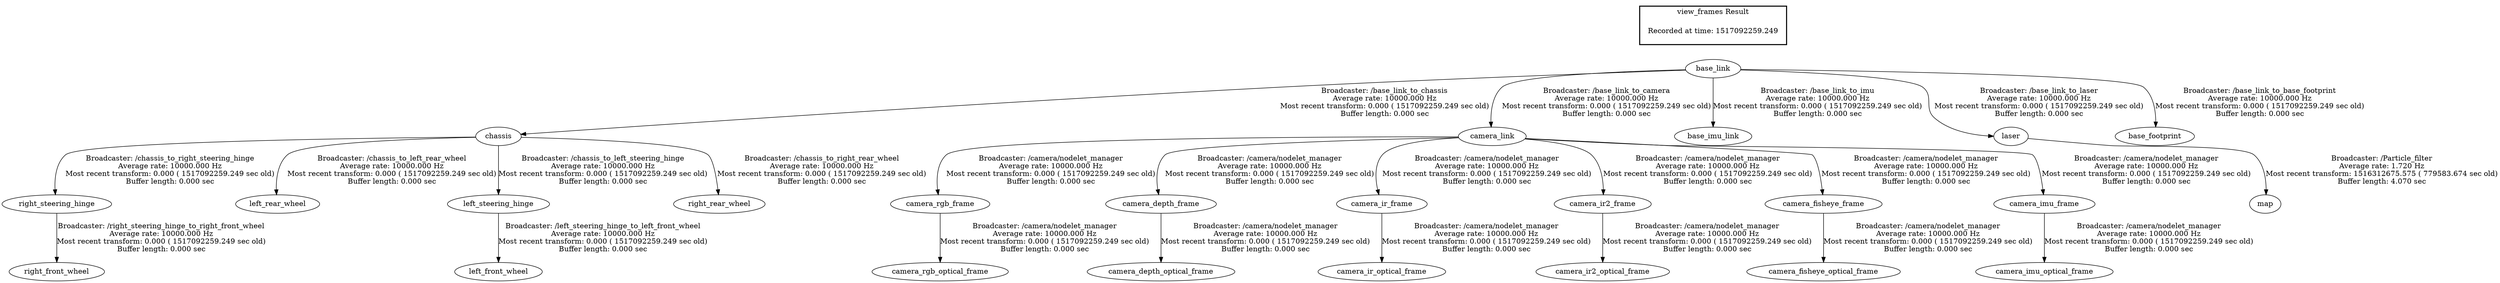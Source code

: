 digraph G {
"chassis" -> "right_steering_hinge"[label="Broadcaster: /chassis_to_right_steering_hinge\nAverage rate: 10000.000 Hz\nMost recent transform: 0.000 ( 1517092259.249 sec old)\nBuffer length: 0.000 sec\n"];
"base_link" -> "chassis"[label="Broadcaster: /base_link_to_chassis\nAverage rate: 10000.000 Hz\nMost recent transform: 0.000 ( 1517092259.249 sec old)\nBuffer length: 0.000 sec\n"];
"base_link" -> "camera_link"[label="Broadcaster: /base_link_to_camera\nAverage rate: 10000.000 Hz\nMost recent transform: 0.000 ( 1517092259.249 sec old)\nBuffer length: 0.000 sec\n"];
"right_steering_hinge" -> "right_front_wheel"[label="Broadcaster: /right_steering_hinge_to_right_front_wheel\nAverage rate: 10000.000 Hz\nMost recent transform: 0.000 ( 1517092259.249 sec old)\nBuffer length: 0.000 sec\n"];
"base_link" -> "base_imu_link"[label="Broadcaster: /base_link_to_imu\nAverage rate: 10000.000 Hz\nMost recent transform: 0.000 ( 1517092259.249 sec old)\nBuffer length: 0.000 sec\n"];
"chassis" -> "left_rear_wheel"[label="Broadcaster: /chassis_to_left_rear_wheel\nAverage rate: 10000.000 Hz\nMost recent transform: 0.000 ( 1517092259.249 sec old)\nBuffer length: 0.000 sec\n"];
"base_link" -> "laser"[label="Broadcaster: /base_link_to_laser\nAverage rate: 10000.000 Hz\nMost recent transform: 0.000 ( 1517092259.249 sec old)\nBuffer length: 0.000 sec\n"];
"camera_link" -> "camera_rgb_frame"[label="Broadcaster: /camera/nodelet_manager\nAverage rate: 10000.000 Hz\nMost recent transform: 0.000 ( 1517092259.249 sec old)\nBuffer length: 0.000 sec\n"];
"camera_rgb_frame" -> "camera_rgb_optical_frame"[label="Broadcaster: /camera/nodelet_manager\nAverage rate: 10000.000 Hz\nMost recent transform: 0.000 ( 1517092259.249 sec old)\nBuffer length: 0.000 sec\n"];
"camera_link" -> "camera_depth_frame"[label="Broadcaster: /camera/nodelet_manager\nAverage rate: 10000.000 Hz\nMost recent transform: 0.000 ( 1517092259.249 sec old)\nBuffer length: 0.000 sec\n"];
"camera_depth_frame" -> "camera_depth_optical_frame"[label="Broadcaster: /camera/nodelet_manager\nAverage rate: 10000.000 Hz\nMost recent transform: 0.000 ( 1517092259.249 sec old)\nBuffer length: 0.000 sec\n"];
"camera_link" -> "camera_ir_frame"[label="Broadcaster: /camera/nodelet_manager\nAverage rate: 10000.000 Hz\nMost recent transform: 0.000 ( 1517092259.249 sec old)\nBuffer length: 0.000 sec\n"];
"camera_ir_frame" -> "camera_ir_optical_frame"[label="Broadcaster: /camera/nodelet_manager\nAverage rate: 10000.000 Hz\nMost recent transform: 0.000 ( 1517092259.249 sec old)\nBuffer length: 0.000 sec\n"];
"camera_link" -> "camera_ir2_frame"[label="Broadcaster: /camera/nodelet_manager\nAverage rate: 10000.000 Hz\nMost recent transform: 0.000 ( 1517092259.249 sec old)\nBuffer length: 0.000 sec\n"];
"camera_ir2_frame" -> "camera_ir2_optical_frame"[label="Broadcaster: /camera/nodelet_manager\nAverage rate: 10000.000 Hz\nMost recent transform: 0.000 ( 1517092259.249 sec old)\nBuffer length: 0.000 sec\n"];
"camera_link" -> "camera_fisheye_frame"[label="Broadcaster: /camera/nodelet_manager\nAverage rate: 10000.000 Hz\nMost recent transform: 0.000 ( 1517092259.249 sec old)\nBuffer length: 0.000 sec\n"];
"camera_fisheye_frame" -> "camera_fisheye_optical_frame"[label="Broadcaster: /camera/nodelet_manager\nAverage rate: 10000.000 Hz\nMost recent transform: 0.000 ( 1517092259.249 sec old)\nBuffer length: 0.000 sec\n"];
"camera_link" -> "camera_imu_frame"[label="Broadcaster: /camera/nodelet_manager\nAverage rate: 10000.000 Hz\nMost recent transform: 0.000 ( 1517092259.249 sec old)\nBuffer length: 0.000 sec\n"];
"camera_imu_frame" -> "camera_imu_optical_frame"[label="Broadcaster: /camera/nodelet_manager\nAverage rate: 10000.000 Hz\nMost recent transform: 0.000 ( 1517092259.249 sec old)\nBuffer length: 0.000 sec\n"];
"base_link" -> "base_footprint"[label="Broadcaster: /base_link_to_base_footprint\nAverage rate: 10000.000 Hz\nMost recent transform: 0.000 ( 1517092259.249 sec old)\nBuffer length: 0.000 sec\n"];
"chassis" -> "left_steering_hinge"[label="Broadcaster: /chassis_to_left_steering_hinge\nAverage rate: 10000.000 Hz\nMost recent transform: 0.000 ( 1517092259.249 sec old)\nBuffer length: 0.000 sec\n"];
"chassis" -> "right_rear_wheel"[label="Broadcaster: /chassis_to_right_rear_wheel\nAverage rate: 10000.000 Hz\nMost recent transform: 0.000 ( 1517092259.249 sec old)\nBuffer length: 0.000 sec\n"];
"left_steering_hinge" -> "left_front_wheel"[label="Broadcaster: /left_steering_hinge_to_left_front_wheel\nAverage rate: 10000.000 Hz\nMost recent transform: 0.000 ( 1517092259.249 sec old)\nBuffer length: 0.000 sec\n"];
"laser" -> "map"[label="Broadcaster: /Particle_filter\nAverage rate: 1.720 Hz\nMost recent transform: 1516312675.575 ( 779583.674 sec old)\nBuffer length: 4.070 sec\n"];
edge [style=invis];
 subgraph cluster_legend { style=bold; color=black; label ="view_frames Result";
"Recorded at time: 1517092259.249"[ shape=plaintext ] ;
 }->"base_link";
}
